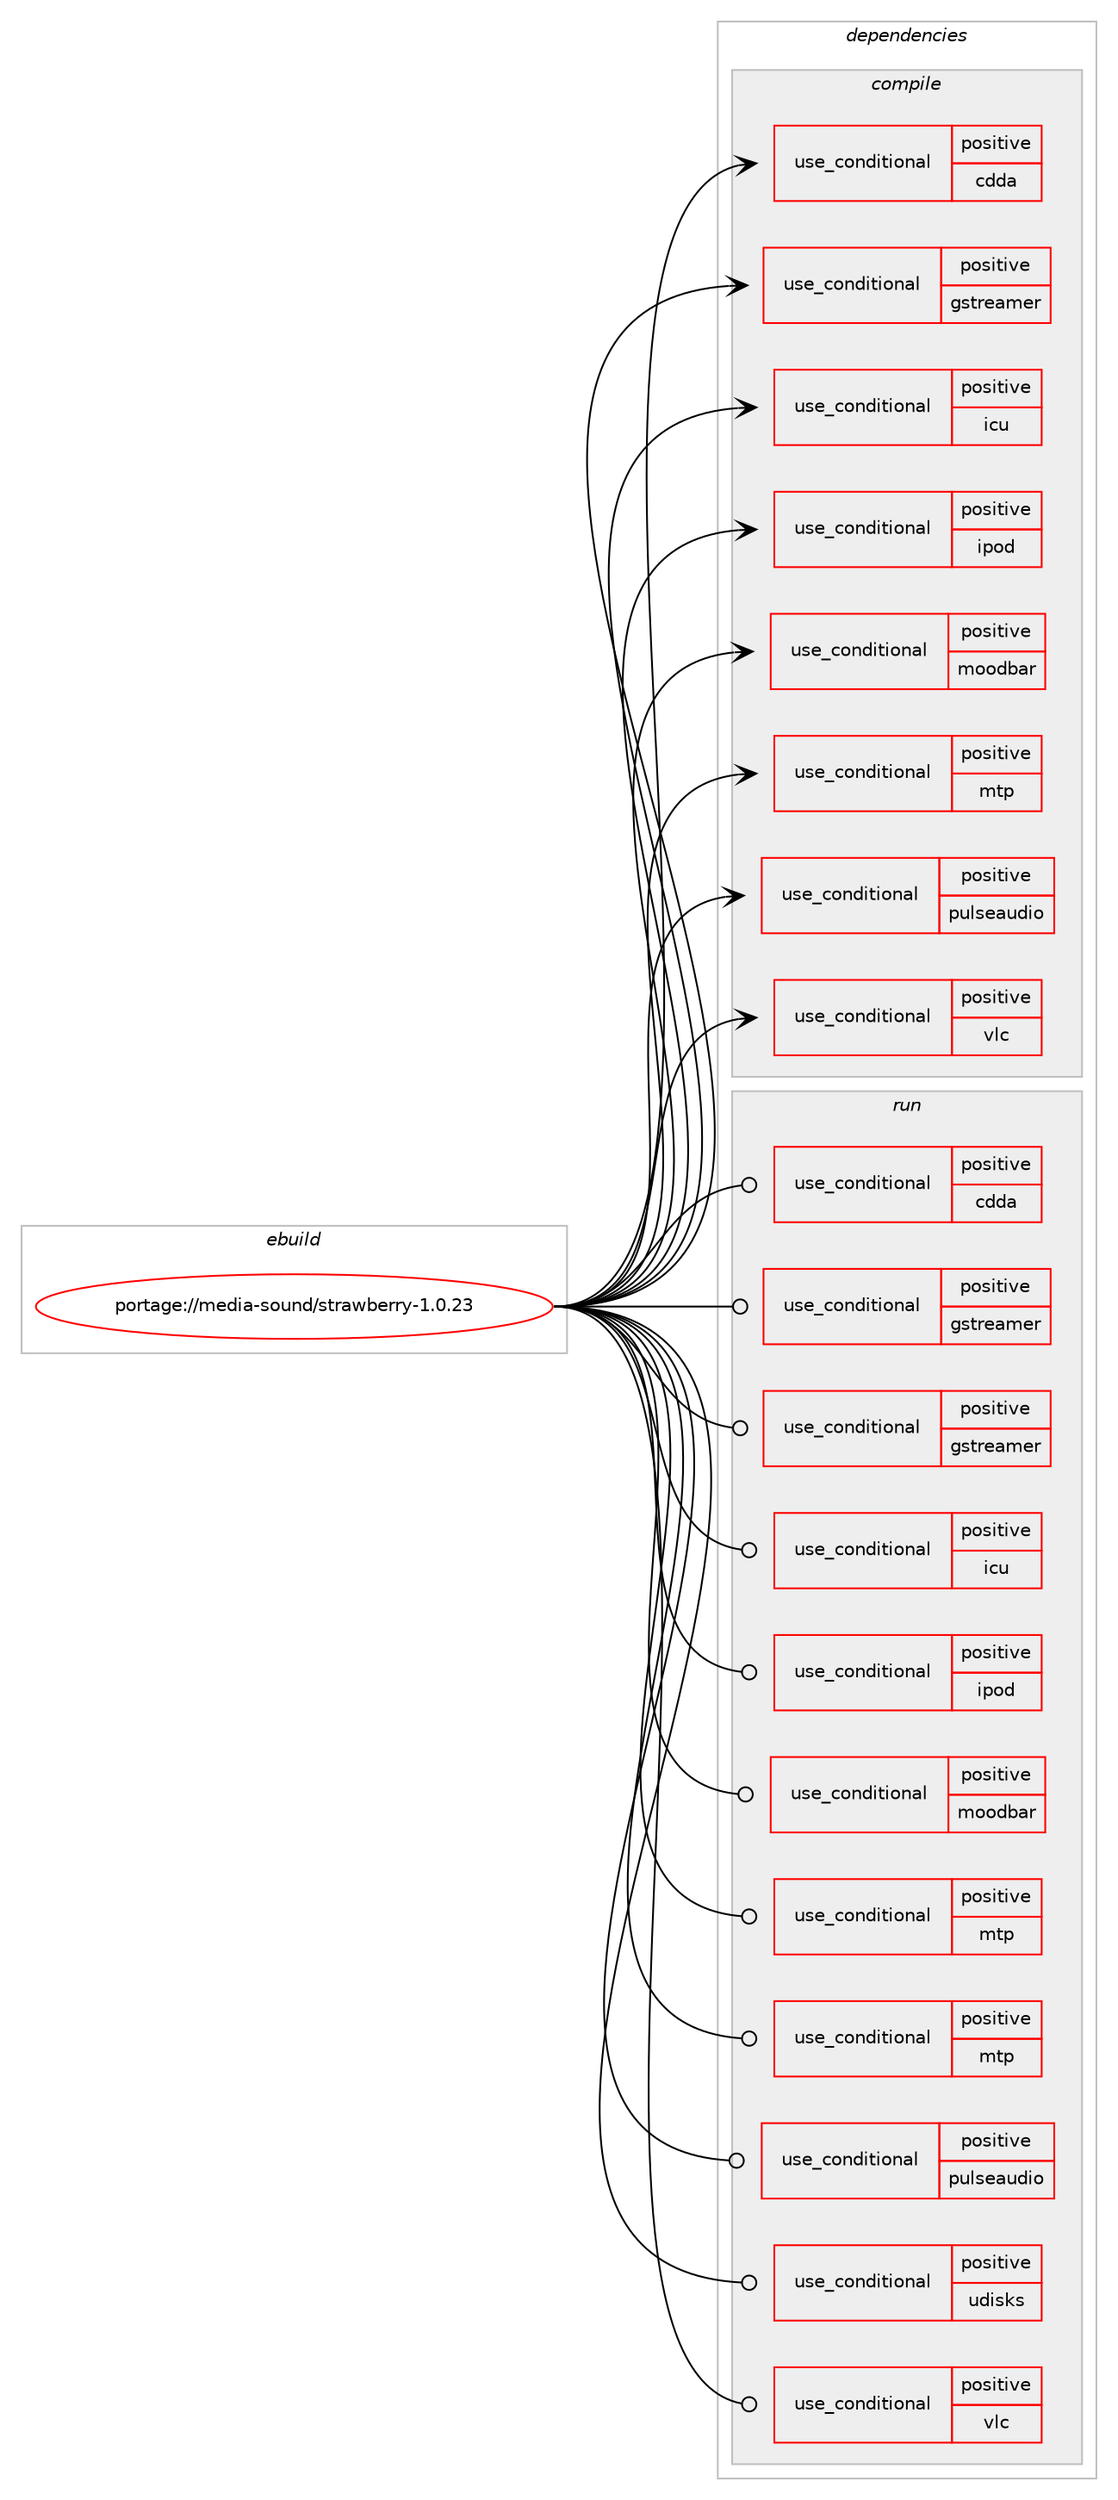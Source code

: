 digraph prolog {

# *************
# Graph options
# *************

newrank=true;
concentrate=true;
compound=true;
graph [rankdir=LR,fontname=Helvetica,fontsize=10,ranksep=1.5];#, ranksep=2.5, nodesep=0.2];
edge  [arrowhead=vee];
node  [fontname=Helvetica,fontsize=10];

# **********
# The ebuild
# **********

subgraph cluster_leftcol {
color=gray;
rank=same;
label=<<i>ebuild</i>>;
id [label="portage://media-sound/strawberry-1.0.23", color=red, width=4, href="../media-sound/strawberry-1.0.23.svg"];
}

# ****************
# The dependencies
# ****************

subgraph cluster_midcol {
color=gray;
label=<<i>dependencies</i>>;
subgraph cluster_compile {
fillcolor="#eeeeee";
style=filled;
label=<<i>compile</i>>;
subgraph cond79818 {
dependency165741 [label=<<TABLE BORDER="0" CELLBORDER="1" CELLSPACING="0" CELLPADDING="4"><TR><TD ROWSPAN="3" CELLPADDING="10">use_conditional</TD></TR><TR><TD>positive</TD></TR><TR><TD>cdda</TD></TR></TABLE>>, shape=none, color=red];
# *** BEGIN UNKNOWN DEPENDENCY TYPE (TODO) ***
# dependency165741 -> package_dependency(portage://media-sound/strawberry-1.0.23,install,no,dev-libs,libcdio,none,[,,],any_same_slot,[])
# *** END UNKNOWN DEPENDENCY TYPE (TODO) ***

}
id:e -> dependency165741:w [weight=20,style="solid",arrowhead="vee"];
subgraph cond79819 {
dependency165742 [label=<<TABLE BORDER="0" CELLBORDER="1" CELLSPACING="0" CELLPADDING="4"><TR><TD ROWSPAN="3" CELLPADDING="10">use_conditional</TD></TR><TR><TD>positive</TD></TR><TR><TD>gstreamer</TD></TR></TABLE>>, shape=none, color=red];
# *** BEGIN UNKNOWN DEPENDENCY TYPE (TODO) ***
# dependency165742 -> package_dependency(portage://media-sound/strawberry-1.0.23,install,no,media-libs,chromaprint,none,[,,],any_same_slot,[])
# *** END UNKNOWN DEPENDENCY TYPE (TODO) ***

# *** BEGIN UNKNOWN DEPENDENCY TYPE (TODO) ***
# dependency165742 -> package_dependency(portage://media-sound/strawberry-1.0.23,install,no,media-libs,gstreamer,none,[,,],[slot(1.0)],[])
# *** END UNKNOWN DEPENDENCY TYPE (TODO) ***

# *** BEGIN UNKNOWN DEPENDENCY TYPE (TODO) ***
# dependency165742 -> package_dependency(portage://media-sound/strawberry-1.0.23,install,no,media-libs,gst-plugins-base,none,[,,],[slot(1.0)],[])
# *** END UNKNOWN DEPENDENCY TYPE (TODO) ***

}
id:e -> dependency165742:w [weight=20,style="solid",arrowhead="vee"];
subgraph cond79820 {
dependency165743 [label=<<TABLE BORDER="0" CELLBORDER="1" CELLSPACING="0" CELLPADDING="4"><TR><TD ROWSPAN="3" CELLPADDING="10">use_conditional</TD></TR><TR><TD>positive</TD></TR><TR><TD>icu</TD></TR></TABLE>>, shape=none, color=red];
# *** BEGIN UNKNOWN DEPENDENCY TYPE (TODO) ***
# dependency165743 -> package_dependency(portage://media-sound/strawberry-1.0.23,install,no,dev-libs,icu,none,[,,],any_same_slot,[])
# *** END UNKNOWN DEPENDENCY TYPE (TODO) ***

}
id:e -> dependency165743:w [weight=20,style="solid",arrowhead="vee"];
subgraph cond79821 {
dependency165744 [label=<<TABLE BORDER="0" CELLBORDER="1" CELLSPACING="0" CELLPADDING="4"><TR><TD ROWSPAN="3" CELLPADDING="10">use_conditional</TD></TR><TR><TD>positive</TD></TR><TR><TD>ipod</TD></TR></TABLE>>, shape=none, color=red];
# *** BEGIN UNKNOWN DEPENDENCY TYPE (TODO) ***
# dependency165744 -> package_dependency(portage://media-sound/strawberry-1.0.23,install,no,media-libs,libgpod,none,[,,],[],[])
# *** END UNKNOWN DEPENDENCY TYPE (TODO) ***

}
id:e -> dependency165744:w [weight=20,style="solid",arrowhead="vee"];
subgraph cond79822 {
dependency165745 [label=<<TABLE BORDER="0" CELLBORDER="1" CELLSPACING="0" CELLPADDING="4"><TR><TD ROWSPAN="3" CELLPADDING="10">use_conditional</TD></TR><TR><TD>positive</TD></TR><TR><TD>moodbar</TD></TR></TABLE>>, shape=none, color=red];
# *** BEGIN UNKNOWN DEPENDENCY TYPE (TODO) ***
# dependency165745 -> package_dependency(portage://media-sound/strawberry-1.0.23,install,no,sci-libs,fftw,none,[,,],[slot(3.0)],[])
# *** END UNKNOWN DEPENDENCY TYPE (TODO) ***

}
id:e -> dependency165745:w [weight=20,style="solid",arrowhead="vee"];
subgraph cond79823 {
dependency165746 [label=<<TABLE BORDER="0" CELLBORDER="1" CELLSPACING="0" CELLPADDING="4"><TR><TD ROWSPAN="3" CELLPADDING="10">use_conditional</TD></TR><TR><TD>positive</TD></TR><TR><TD>mtp</TD></TR></TABLE>>, shape=none, color=red];
# *** BEGIN UNKNOWN DEPENDENCY TYPE (TODO) ***
# dependency165746 -> package_dependency(portage://media-sound/strawberry-1.0.23,install,no,media-libs,libmtp,none,[,,],[],[])
# *** END UNKNOWN DEPENDENCY TYPE (TODO) ***

}
id:e -> dependency165746:w [weight=20,style="solid",arrowhead="vee"];
subgraph cond79824 {
dependency165747 [label=<<TABLE BORDER="0" CELLBORDER="1" CELLSPACING="0" CELLPADDING="4"><TR><TD ROWSPAN="3" CELLPADDING="10">use_conditional</TD></TR><TR><TD>positive</TD></TR><TR><TD>pulseaudio</TD></TR></TABLE>>, shape=none, color=red];
# *** BEGIN UNKNOWN DEPENDENCY TYPE (TODO) ***
# dependency165747 -> package_dependency(portage://media-sound/strawberry-1.0.23,install,no,media-libs,libpulse,none,[,,],[],[])
# *** END UNKNOWN DEPENDENCY TYPE (TODO) ***

}
id:e -> dependency165747:w [weight=20,style="solid",arrowhead="vee"];
subgraph cond79825 {
dependency165748 [label=<<TABLE BORDER="0" CELLBORDER="1" CELLSPACING="0" CELLPADDING="4"><TR><TD ROWSPAN="3" CELLPADDING="10">use_conditional</TD></TR><TR><TD>positive</TD></TR><TR><TD>vlc</TD></TR></TABLE>>, shape=none, color=red];
# *** BEGIN UNKNOWN DEPENDENCY TYPE (TODO) ***
# dependency165748 -> package_dependency(portage://media-sound/strawberry-1.0.23,install,no,media-video,vlc,none,[,,],[],[])
# *** END UNKNOWN DEPENDENCY TYPE (TODO) ***

}
id:e -> dependency165748:w [weight=20,style="solid",arrowhead="vee"];
# *** BEGIN UNKNOWN DEPENDENCY TYPE (TODO) ***
# id -> package_dependency(portage://media-sound/strawberry-1.0.23,install,no,dev-cpp,gtest,none,[,,],[],[])
# *** END UNKNOWN DEPENDENCY TYPE (TODO) ***

# *** BEGIN UNKNOWN DEPENDENCY TYPE (TODO) ***
# id -> package_dependency(portage://media-sound/strawberry-1.0.23,install,no,dev-db,sqlite,none,[,,],any_same_slot,[])
# *** END UNKNOWN DEPENDENCY TYPE (TODO) ***

# *** BEGIN UNKNOWN DEPENDENCY TYPE (TODO) ***
# id -> package_dependency(portage://media-sound/strawberry-1.0.23,install,no,dev-libs,boost,none,[,,],[],[])
# *** END UNKNOWN DEPENDENCY TYPE (TODO) ***

# *** BEGIN UNKNOWN DEPENDENCY TYPE (TODO) ***
# id -> package_dependency(portage://media-sound/strawberry-1.0.23,install,no,dev-libs,glib,none,[,,],[slot(2)],[])
# *** END UNKNOWN DEPENDENCY TYPE (TODO) ***

# *** BEGIN UNKNOWN DEPENDENCY TYPE (TODO) ***
# id -> package_dependency(portage://media-sound/strawberry-1.0.23,install,no,dev-libs,protobuf,none,[,,],any_same_slot,[])
# *** END UNKNOWN DEPENDENCY TYPE (TODO) ***

# *** BEGIN UNKNOWN DEPENDENCY TYPE (TODO) ***
# id -> package_dependency(portage://media-sound/strawberry-1.0.23,install,no,dev-qt,qtconcurrent,none,[,,],[slot(5)],[])
# *** END UNKNOWN DEPENDENCY TYPE (TODO) ***

# *** BEGIN UNKNOWN DEPENDENCY TYPE (TODO) ***
# id -> package_dependency(portage://media-sound/strawberry-1.0.23,install,no,dev-qt,qtcore,none,[,,],[slot(5)],[])
# *** END UNKNOWN DEPENDENCY TYPE (TODO) ***

# *** BEGIN UNKNOWN DEPENDENCY TYPE (TODO) ***
# id -> package_dependency(portage://media-sound/strawberry-1.0.23,install,no,dev-qt,qtdbus,none,[,,],[slot(5)],[])
# *** END UNKNOWN DEPENDENCY TYPE (TODO) ***

# *** BEGIN UNKNOWN DEPENDENCY TYPE (TODO) ***
# id -> package_dependency(portage://media-sound/strawberry-1.0.23,install,no,dev-qt,qtgui,none,[,,],[slot(5)],[])
# *** END UNKNOWN DEPENDENCY TYPE (TODO) ***

# *** BEGIN UNKNOWN DEPENDENCY TYPE (TODO) ***
# id -> package_dependency(portage://media-sound/strawberry-1.0.23,install,no,dev-qt,qtnetwork,none,[,,],[slot(5)],[use(enable(ssl),none)])
# *** END UNKNOWN DEPENDENCY TYPE (TODO) ***

# *** BEGIN UNKNOWN DEPENDENCY TYPE (TODO) ***
# id -> package_dependency(portage://media-sound/strawberry-1.0.23,install,no,dev-qt,qtsql,none,[,,],[slot(5)],[use(enable(sqlite),none)])
# *** END UNKNOWN DEPENDENCY TYPE (TODO) ***

# *** BEGIN UNKNOWN DEPENDENCY TYPE (TODO) ***
# id -> package_dependency(portage://media-sound/strawberry-1.0.23,install,no,dev-qt,qttest,none,[,,],[slot(5)],[])
# *** END UNKNOWN DEPENDENCY TYPE (TODO) ***

# *** BEGIN UNKNOWN DEPENDENCY TYPE (TODO) ***
# id -> package_dependency(portage://media-sound/strawberry-1.0.23,install,no,dev-qt,qtwidgets,none,[,,],[slot(5)],[])
# *** END UNKNOWN DEPENDENCY TYPE (TODO) ***

# *** BEGIN UNKNOWN DEPENDENCY TYPE (TODO) ***
# id -> package_dependency(portage://media-sound/strawberry-1.0.23,install,no,dev-qt,qtx11extras,none,[,,],[slot(5)],[])
# *** END UNKNOWN DEPENDENCY TYPE (TODO) ***

# *** BEGIN UNKNOWN DEPENDENCY TYPE (TODO) ***
# id -> package_dependency(portage://media-sound/strawberry-1.0.23,install,no,media-libs,alsa-lib,none,[,,],[],[])
# *** END UNKNOWN DEPENDENCY TYPE (TODO) ***

# *** BEGIN UNKNOWN DEPENDENCY TYPE (TODO) ***
# id -> package_dependency(portage://media-sound/strawberry-1.0.23,install,no,media-libs,taglib,none,[,,],[],[])
# *** END UNKNOWN DEPENDENCY TYPE (TODO) ***

# *** BEGIN UNKNOWN DEPENDENCY TYPE (TODO) ***
# id -> package_dependency(portage://media-sound/strawberry-1.0.23,install,no,x11-libs,libX11,none,[,,],[],[])
# *** END UNKNOWN DEPENDENCY TYPE (TODO) ***

}
subgraph cluster_compileandrun {
fillcolor="#eeeeee";
style=filled;
label=<<i>compile and run</i>>;
}
subgraph cluster_run {
fillcolor="#eeeeee";
style=filled;
label=<<i>run</i>>;
subgraph cond79826 {
dependency165749 [label=<<TABLE BORDER="0" CELLBORDER="1" CELLSPACING="0" CELLPADDING="4"><TR><TD ROWSPAN="3" CELLPADDING="10">use_conditional</TD></TR><TR><TD>positive</TD></TR><TR><TD>cdda</TD></TR></TABLE>>, shape=none, color=red];
# *** BEGIN UNKNOWN DEPENDENCY TYPE (TODO) ***
# dependency165749 -> package_dependency(portage://media-sound/strawberry-1.0.23,run,no,dev-libs,libcdio,none,[,,],any_same_slot,[])
# *** END UNKNOWN DEPENDENCY TYPE (TODO) ***

}
id:e -> dependency165749:w [weight=20,style="solid",arrowhead="odot"];
subgraph cond79827 {
dependency165750 [label=<<TABLE BORDER="0" CELLBORDER="1" CELLSPACING="0" CELLPADDING="4"><TR><TD ROWSPAN="3" CELLPADDING="10">use_conditional</TD></TR><TR><TD>positive</TD></TR><TR><TD>gstreamer</TD></TR></TABLE>>, shape=none, color=red];
# *** BEGIN UNKNOWN DEPENDENCY TYPE (TODO) ***
# dependency165750 -> package_dependency(portage://media-sound/strawberry-1.0.23,run,no,media-libs,chromaprint,none,[,,],any_same_slot,[])
# *** END UNKNOWN DEPENDENCY TYPE (TODO) ***

# *** BEGIN UNKNOWN DEPENDENCY TYPE (TODO) ***
# dependency165750 -> package_dependency(portage://media-sound/strawberry-1.0.23,run,no,media-libs,gstreamer,none,[,,],[slot(1.0)],[])
# *** END UNKNOWN DEPENDENCY TYPE (TODO) ***

# *** BEGIN UNKNOWN DEPENDENCY TYPE (TODO) ***
# dependency165750 -> package_dependency(portage://media-sound/strawberry-1.0.23,run,no,media-libs,gst-plugins-base,none,[,,],[slot(1.0)],[])
# *** END UNKNOWN DEPENDENCY TYPE (TODO) ***

}
id:e -> dependency165750:w [weight=20,style="solid",arrowhead="odot"];
subgraph cond79828 {
dependency165751 [label=<<TABLE BORDER="0" CELLBORDER="1" CELLSPACING="0" CELLPADDING="4"><TR><TD ROWSPAN="3" CELLPADDING="10">use_conditional</TD></TR><TR><TD>positive</TD></TR><TR><TD>gstreamer</TD></TR></TABLE>>, shape=none, color=red];
# *** BEGIN UNKNOWN DEPENDENCY TYPE (TODO) ***
# dependency165751 -> package_dependency(portage://media-sound/strawberry-1.0.23,run,no,media-plugins,gst-plugins-meta,none,[,,],[slot(1.0)],[])
# *** END UNKNOWN DEPENDENCY TYPE (TODO) ***

# *** BEGIN UNKNOWN DEPENDENCY TYPE (TODO) ***
# dependency165751 -> package_dependency(portage://media-sound/strawberry-1.0.23,run,no,media-plugins,gst-plugins-soup,none,[,,],[slot(1.0)],[])
# *** END UNKNOWN DEPENDENCY TYPE (TODO) ***

# *** BEGIN UNKNOWN DEPENDENCY TYPE (TODO) ***
# dependency165751 -> package_dependency(portage://media-sound/strawberry-1.0.23,run,no,media-plugins,gst-plugins-taglib,none,[,,],[slot(1.0)],[])
# *** END UNKNOWN DEPENDENCY TYPE (TODO) ***

}
id:e -> dependency165751:w [weight=20,style="solid",arrowhead="odot"];
subgraph cond79829 {
dependency165752 [label=<<TABLE BORDER="0" CELLBORDER="1" CELLSPACING="0" CELLPADDING="4"><TR><TD ROWSPAN="3" CELLPADDING="10">use_conditional</TD></TR><TR><TD>positive</TD></TR><TR><TD>icu</TD></TR></TABLE>>, shape=none, color=red];
# *** BEGIN UNKNOWN DEPENDENCY TYPE (TODO) ***
# dependency165752 -> package_dependency(portage://media-sound/strawberry-1.0.23,run,no,dev-libs,icu,none,[,,],any_same_slot,[])
# *** END UNKNOWN DEPENDENCY TYPE (TODO) ***

}
id:e -> dependency165752:w [weight=20,style="solid",arrowhead="odot"];
subgraph cond79830 {
dependency165753 [label=<<TABLE BORDER="0" CELLBORDER="1" CELLSPACING="0" CELLPADDING="4"><TR><TD ROWSPAN="3" CELLPADDING="10">use_conditional</TD></TR><TR><TD>positive</TD></TR><TR><TD>ipod</TD></TR></TABLE>>, shape=none, color=red];
# *** BEGIN UNKNOWN DEPENDENCY TYPE (TODO) ***
# dependency165753 -> package_dependency(portage://media-sound/strawberry-1.0.23,run,no,media-libs,libgpod,none,[,,],[],[])
# *** END UNKNOWN DEPENDENCY TYPE (TODO) ***

}
id:e -> dependency165753:w [weight=20,style="solid",arrowhead="odot"];
subgraph cond79831 {
dependency165754 [label=<<TABLE BORDER="0" CELLBORDER="1" CELLSPACING="0" CELLPADDING="4"><TR><TD ROWSPAN="3" CELLPADDING="10">use_conditional</TD></TR><TR><TD>positive</TD></TR><TR><TD>moodbar</TD></TR></TABLE>>, shape=none, color=red];
# *** BEGIN UNKNOWN DEPENDENCY TYPE (TODO) ***
# dependency165754 -> package_dependency(portage://media-sound/strawberry-1.0.23,run,no,sci-libs,fftw,none,[,,],[slot(3.0)],[])
# *** END UNKNOWN DEPENDENCY TYPE (TODO) ***

}
id:e -> dependency165754:w [weight=20,style="solid",arrowhead="odot"];
subgraph cond79832 {
dependency165755 [label=<<TABLE BORDER="0" CELLBORDER="1" CELLSPACING="0" CELLPADDING="4"><TR><TD ROWSPAN="3" CELLPADDING="10">use_conditional</TD></TR><TR><TD>positive</TD></TR><TR><TD>mtp</TD></TR></TABLE>>, shape=none, color=red];
# *** BEGIN UNKNOWN DEPENDENCY TYPE (TODO) ***
# dependency165755 -> package_dependency(portage://media-sound/strawberry-1.0.23,run,no,gnome-base,gvfs,none,[,,],[],[use(enable(mtp),none)])
# *** END UNKNOWN DEPENDENCY TYPE (TODO) ***

}
id:e -> dependency165755:w [weight=20,style="solid",arrowhead="odot"];
subgraph cond79833 {
dependency165756 [label=<<TABLE BORDER="0" CELLBORDER="1" CELLSPACING="0" CELLPADDING="4"><TR><TD ROWSPAN="3" CELLPADDING="10">use_conditional</TD></TR><TR><TD>positive</TD></TR><TR><TD>mtp</TD></TR></TABLE>>, shape=none, color=red];
# *** BEGIN UNKNOWN DEPENDENCY TYPE (TODO) ***
# dependency165756 -> package_dependency(portage://media-sound/strawberry-1.0.23,run,no,media-libs,libmtp,none,[,,],[],[])
# *** END UNKNOWN DEPENDENCY TYPE (TODO) ***

}
id:e -> dependency165756:w [weight=20,style="solid",arrowhead="odot"];
subgraph cond79834 {
dependency165757 [label=<<TABLE BORDER="0" CELLBORDER="1" CELLSPACING="0" CELLPADDING="4"><TR><TD ROWSPAN="3" CELLPADDING="10">use_conditional</TD></TR><TR><TD>positive</TD></TR><TR><TD>pulseaudio</TD></TR></TABLE>>, shape=none, color=red];
# *** BEGIN UNKNOWN DEPENDENCY TYPE (TODO) ***
# dependency165757 -> package_dependency(portage://media-sound/strawberry-1.0.23,run,no,media-libs,libpulse,none,[,,],[],[])
# *** END UNKNOWN DEPENDENCY TYPE (TODO) ***

}
id:e -> dependency165757:w [weight=20,style="solid",arrowhead="odot"];
subgraph cond79835 {
dependency165758 [label=<<TABLE BORDER="0" CELLBORDER="1" CELLSPACING="0" CELLPADDING="4"><TR><TD ROWSPAN="3" CELLPADDING="10">use_conditional</TD></TR><TR><TD>positive</TD></TR><TR><TD>udisks</TD></TR></TABLE>>, shape=none, color=red];
# *** BEGIN UNKNOWN DEPENDENCY TYPE (TODO) ***
# dependency165758 -> package_dependency(portage://media-sound/strawberry-1.0.23,run,no,sys-fs,udisks,none,[,,],[slot(2)],[])
# *** END UNKNOWN DEPENDENCY TYPE (TODO) ***

}
id:e -> dependency165758:w [weight=20,style="solid",arrowhead="odot"];
subgraph cond79836 {
dependency165759 [label=<<TABLE BORDER="0" CELLBORDER="1" CELLSPACING="0" CELLPADDING="4"><TR><TD ROWSPAN="3" CELLPADDING="10">use_conditional</TD></TR><TR><TD>positive</TD></TR><TR><TD>vlc</TD></TR></TABLE>>, shape=none, color=red];
# *** BEGIN UNKNOWN DEPENDENCY TYPE (TODO) ***
# dependency165759 -> package_dependency(portage://media-sound/strawberry-1.0.23,run,no,media-video,vlc,none,[,,],[],[])
# *** END UNKNOWN DEPENDENCY TYPE (TODO) ***

}
id:e -> dependency165759:w [weight=20,style="solid",arrowhead="odot"];
# *** BEGIN UNKNOWN DEPENDENCY TYPE (TODO) ***
# id -> package_dependency(portage://media-sound/strawberry-1.0.23,run,no,dev-db,sqlite,none,[,,],any_same_slot,[])
# *** END UNKNOWN DEPENDENCY TYPE (TODO) ***

# *** BEGIN UNKNOWN DEPENDENCY TYPE (TODO) ***
# id -> package_dependency(portage://media-sound/strawberry-1.0.23,run,no,dev-libs,glib,none,[,,],[slot(2)],[])
# *** END UNKNOWN DEPENDENCY TYPE (TODO) ***

# *** BEGIN UNKNOWN DEPENDENCY TYPE (TODO) ***
# id -> package_dependency(portage://media-sound/strawberry-1.0.23,run,no,dev-libs,protobuf,none,[,,],any_same_slot,[])
# *** END UNKNOWN DEPENDENCY TYPE (TODO) ***

# *** BEGIN UNKNOWN DEPENDENCY TYPE (TODO) ***
# id -> package_dependency(portage://media-sound/strawberry-1.0.23,run,no,dev-qt,qtconcurrent,none,[,,],[slot(5)],[])
# *** END UNKNOWN DEPENDENCY TYPE (TODO) ***

# *** BEGIN UNKNOWN DEPENDENCY TYPE (TODO) ***
# id -> package_dependency(portage://media-sound/strawberry-1.0.23,run,no,dev-qt,qtcore,none,[,,],[slot(5)],[])
# *** END UNKNOWN DEPENDENCY TYPE (TODO) ***

# *** BEGIN UNKNOWN DEPENDENCY TYPE (TODO) ***
# id -> package_dependency(portage://media-sound/strawberry-1.0.23,run,no,dev-qt,qtdbus,none,[,,],[slot(5)],[])
# *** END UNKNOWN DEPENDENCY TYPE (TODO) ***

# *** BEGIN UNKNOWN DEPENDENCY TYPE (TODO) ***
# id -> package_dependency(portage://media-sound/strawberry-1.0.23,run,no,dev-qt,qtgui,none,[,,],[slot(5)],[])
# *** END UNKNOWN DEPENDENCY TYPE (TODO) ***

# *** BEGIN UNKNOWN DEPENDENCY TYPE (TODO) ***
# id -> package_dependency(portage://media-sound/strawberry-1.0.23,run,no,dev-qt,qtnetwork,none,[,,],[slot(5)],[use(enable(ssl),none)])
# *** END UNKNOWN DEPENDENCY TYPE (TODO) ***

# *** BEGIN UNKNOWN DEPENDENCY TYPE (TODO) ***
# id -> package_dependency(portage://media-sound/strawberry-1.0.23,run,no,dev-qt,qtsql,none,[,,],[slot(5)],[use(enable(sqlite),none)])
# *** END UNKNOWN DEPENDENCY TYPE (TODO) ***

# *** BEGIN UNKNOWN DEPENDENCY TYPE (TODO) ***
# id -> package_dependency(portage://media-sound/strawberry-1.0.23,run,no,dev-qt,qtwidgets,none,[,,],[slot(5)],[])
# *** END UNKNOWN DEPENDENCY TYPE (TODO) ***

# *** BEGIN UNKNOWN DEPENDENCY TYPE (TODO) ***
# id -> package_dependency(portage://media-sound/strawberry-1.0.23,run,no,dev-qt,qtx11extras,none,[,,],[slot(5)],[])
# *** END UNKNOWN DEPENDENCY TYPE (TODO) ***

# *** BEGIN UNKNOWN DEPENDENCY TYPE (TODO) ***
# id -> package_dependency(portage://media-sound/strawberry-1.0.23,run,no,media-libs,alsa-lib,none,[,,],[],[])
# *** END UNKNOWN DEPENDENCY TYPE (TODO) ***

# *** BEGIN UNKNOWN DEPENDENCY TYPE (TODO) ***
# id -> package_dependency(portage://media-sound/strawberry-1.0.23,run,no,media-libs,taglib,none,[,,],[],[])
# *** END UNKNOWN DEPENDENCY TYPE (TODO) ***

# *** BEGIN UNKNOWN DEPENDENCY TYPE (TODO) ***
# id -> package_dependency(portage://media-sound/strawberry-1.0.23,run,no,x11-libs,libX11,none,[,,],[],[])
# *** END UNKNOWN DEPENDENCY TYPE (TODO) ***

}
}

# **************
# The candidates
# **************

subgraph cluster_choices {
rank=same;
color=gray;
label=<<i>candidates</i>>;

}

}
